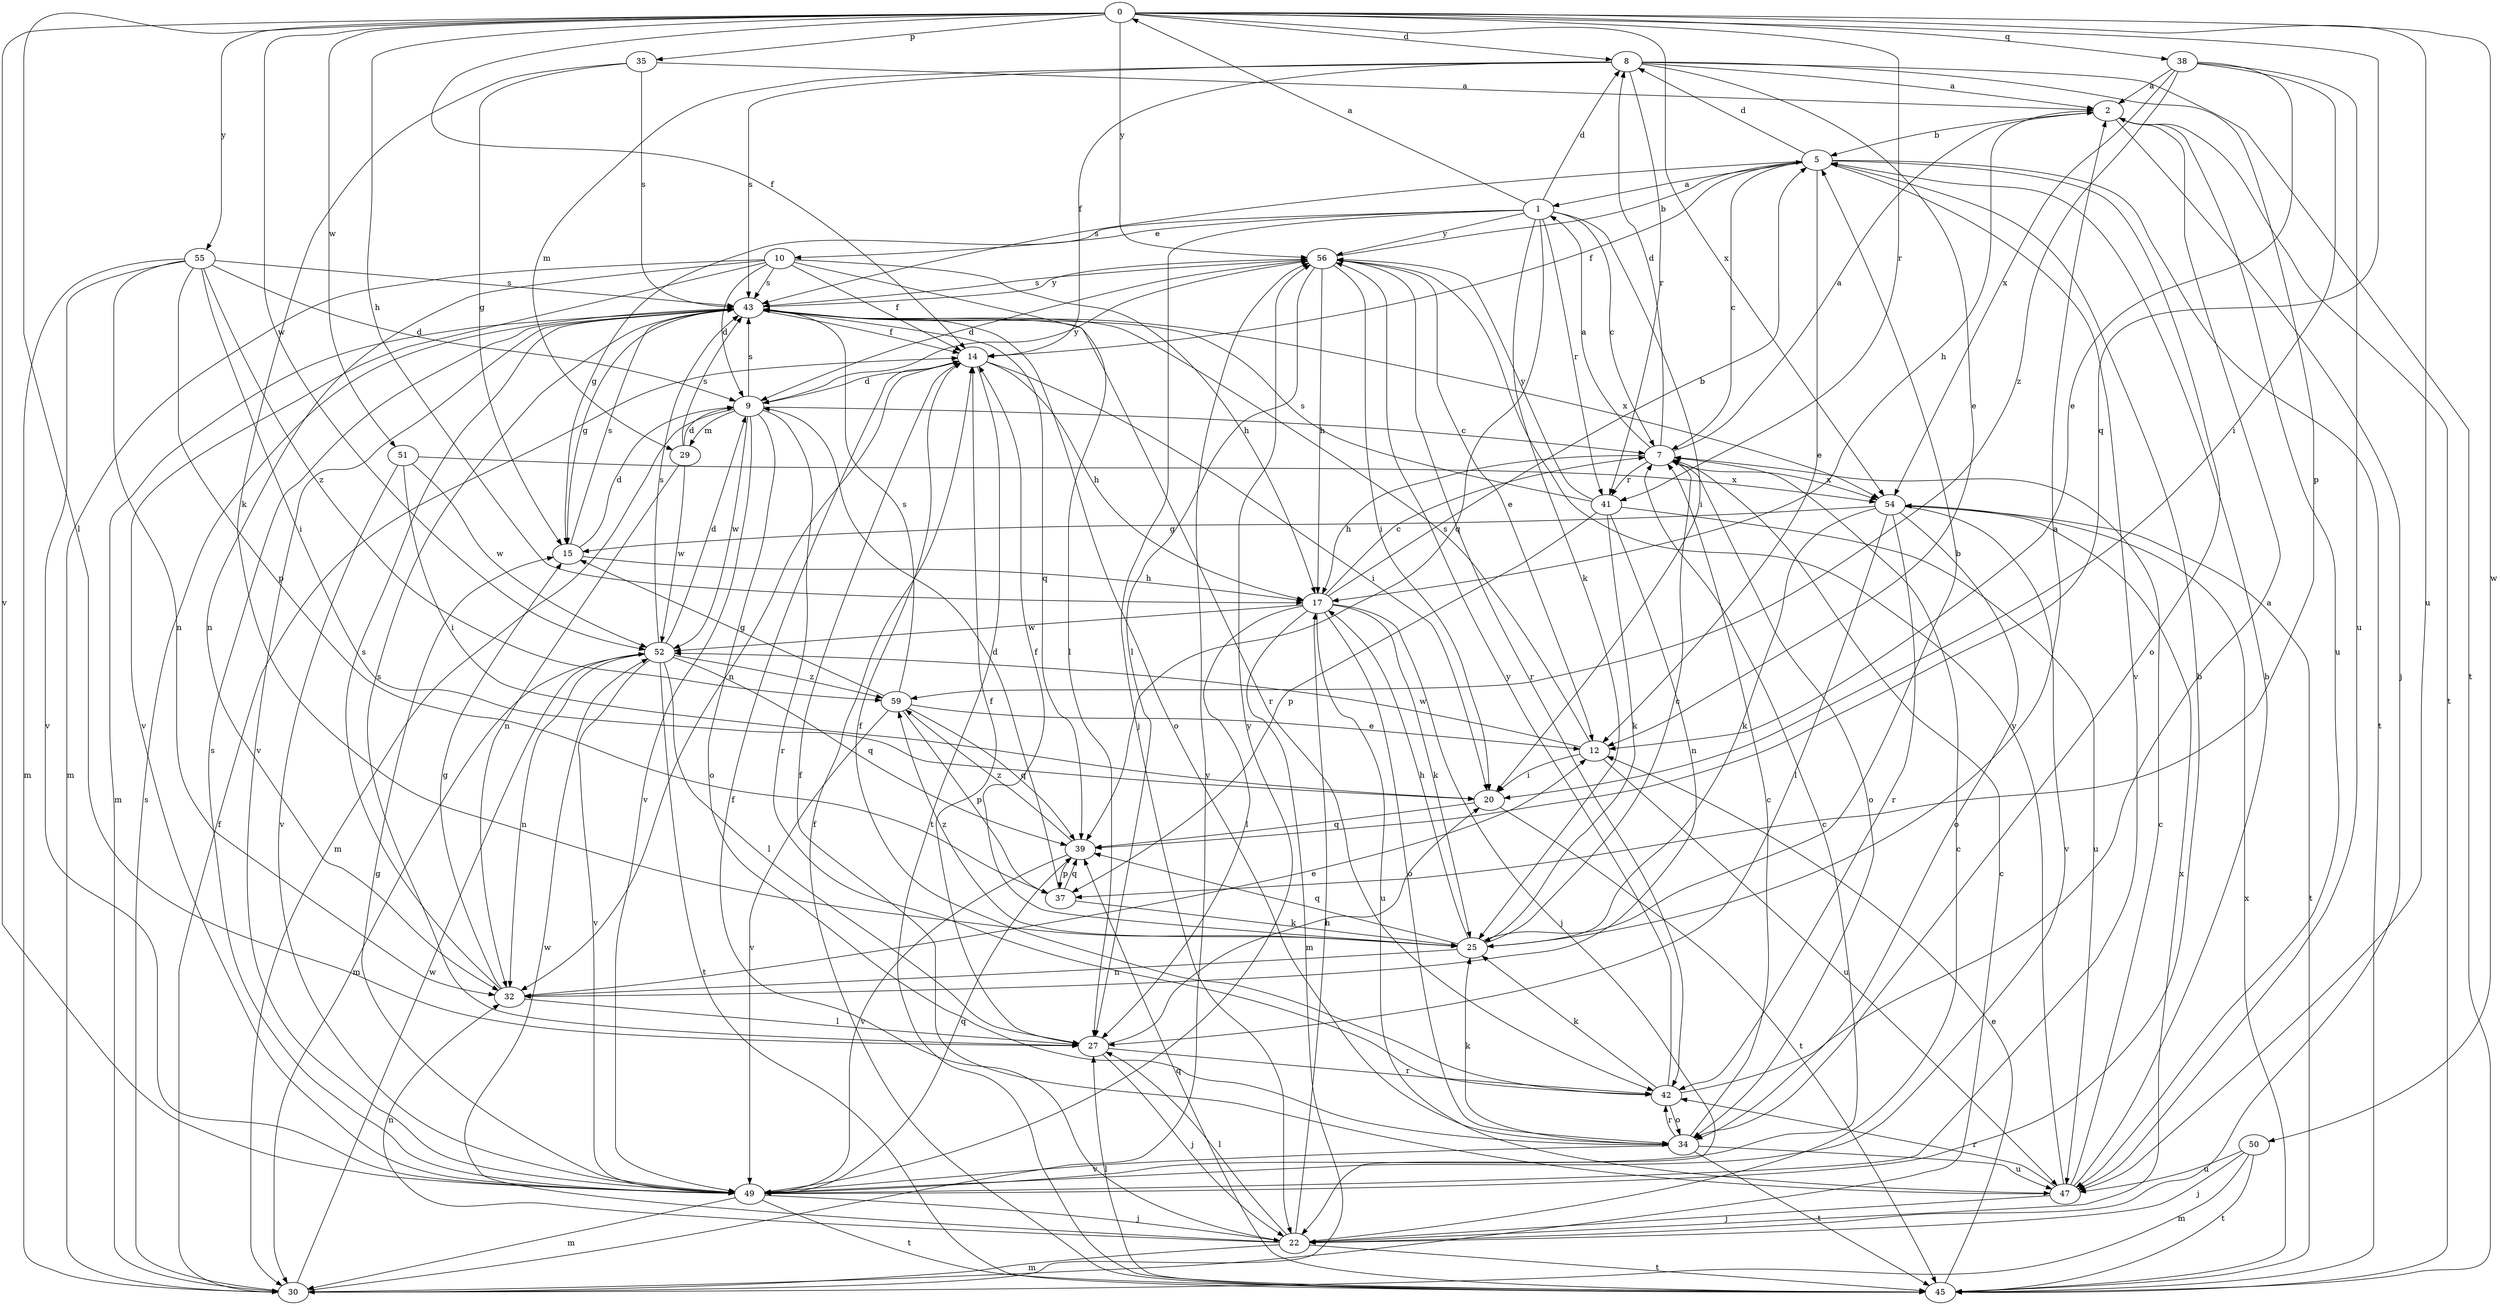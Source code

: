 strict digraph  {
0;
1;
2;
5;
7;
8;
9;
10;
12;
14;
15;
17;
20;
22;
25;
27;
29;
30;
32;
34;
35;
37;
38;
39;
41;
42;
43;
45;
47;
49;
50;
51;
52;
54;
55;
56;
59;
0 -> 8  [label=d];
0 -> 14  [label=f];
0 -> 17  [label=h];
0 -> 27  [label=l];
0 -> 35  [label=p];
0 -> 38  [label=q];
0 -> 39  [label=q];
0 -> 41  [label=r];
0 -> 47  [label=u];
0 -> 49  [label=v];
0 -> 50  [label=w];
0 -> 51  [label=w];
0 -> 52  [label=w];
0 -> 54  [label=x];
0 -> 55  [label=y];
0 -> 56  [label=y];
1 -> 0  [label=a];
1 -> 7  [label=c];
1 -> 8  [label=d];
1 -> 10  [label=e];
1 -> 15  [label=g];
1 -> 20  [label=i];
1 -> 22  [label=j];
1 -> 25  [label=k];
1 -> 39  [label=q];
1 -> 41  [label=r];
1 -> 56  [label=y];
2 -> 5  [label=b];
2 -> 17  [label=h];
2 -> 22  [label=j];
2 -> 45  [label=t];
2 -> 47  [label=u];
5 -> 1  [label=a];
5 -> 7  [label=c];
5 -> 8  [label=d];
5 -> 12  [label=e];
5 -> 14  [label=f];
5 -> 34  [label=o];
5 -> 43  [label=s];
5 -> 45  [label=t];
5 -> 49  [label=v];
7 -> 1  [label=a];
7 -> 2  [label=a];
7 -> 8  [label=d];
7 -> 17  [label=h];
7 -> 34  [label=o];
7 -> 41  [label=r];
7 -> 54  [label=x];
8 -> 2  [label=a];
8 -> 12  [label=e];
8 -> 14  [label=f];
8 -> 29  [label=m];
8 -> 37  [label=p];
8 -> 41  [label=r];
8 -> 43  [label=s];
8 -> 45  [label=t];
9 -> 7  [label=c];
9 -> 29  [label=m];
9 -> 30  [label=m];
9 -> 34  [label=o];
9 -> 42  [label=r];
9 -> 43  [label=s];
9 -> 49  [label=v];
9 -> 52  [label=w];
9 -> 56  [label=y];
10 -> 9  [label=d];
10 -> 14  [label=f];
10 -> 17  [label=h];
10 -> 27  [label=l];
10 -> 30  [label=m];
10 -> 32  [label=n];
10 -> 43  [label=s];
10 -> 49  [label=v];
12 -> 20  [label=i];
12 -> 43  [label=s];
12 -> 47  [label=u];
12 -> 52  [label=w];
14 -> 9  [label=d];
14 -> 17  [label=h];
14 -> 20  [label=i];
14 -> 32  [label=n];
14 -> 45  [label=t];
15 -> 9  [label=d];
15 -> 17  [label=h];
15 -> 43  [label=s];
17 -> 5  [label=b];
17 -> 7  [label=c];
17 -> 22  [label=j];
17 -> 25  [label=k];
17 -> 27  [label=l];
17 -> 30  [label=m];
17 -> 34  [label=o];
17 -> 47  [label=u];
17 -> 52  [label=w];
20 -> 39  [label=q];
20 -> 45  [label=t];
22 -> 7  [label=c];
22 -> 14  [label=f];
22 -> 17  [label=h];
22 -> 27  [label=l];
22 -> 30  [label=m];
22 -> 32  [label=n];
22 -> 45  [label=t];
22 -> 52  [label=w];
22 -> 54  [label=x];
25 -> 2  [label=a];
25 -> 5  [label=b];
25 -> 7  [label=c];
25 -> 14  [label=f];
25 -> 17  [label=h];
25 -> 32  [label=n];
25 -> 39  [label=q];
25 -> 59  [label=z];
27 -> 14  [label=f];
27 -> 20  [label=i];
27 -> 22  [label=j];
27 -> 42  [label=r];
27 -> 43  [label=s];
29 -> 9  [label=d];
29 -> 32  [label=n];
29 -> 43  [label=s];
29 -> 52  [label=w];
30 -> 7  [label=c];
30 -> 14  [label=f];
30 -> 43  [label=s];
30 -> 52  [label=w];
30 -> 56  [label=y];
32 -> 12  [label=e];
32 -> 15  [label=g];
32 -> 27  [label=l];
32 -> 43  [label=s];
34 -> 7  [label=c];
34 -> 25  [label=k];
34 -> 42  [label=r];
34 -> 45  [label=t];
34 -> 47  [label=u];
34 -> 49  [label=v];
35 -> 2  [label=a];
35 -> 15  [label=g];
35 -> 25  [label=k];
35 -> 43  [label=s];
37 -> 9  [label=d];
37 -> 25  [label=k];
37 -> 39  [label=q];
38 -> 2  [label=a];
38 -> 12  [label=e];
38 -> 20  [label=i];
38 -> 47  [label=u];
38 -> 54  [label=x];
38 -> 59  [label=z];
39 -> 37  [label=p];
39 -> 49  [label=v];
39 -> 59  [label=z];
41 -> 25  [label=k];
41 -> 32  [label=n];
41 -> 37  [label=p];
41 -> 43  [label=s];
41 -> 47  [label=u];
41 -> 56  [label=y];
42 -> 2  [label=a];
42 -> 14  [label=f];
42 -> 25  [label=k];
42 -> 34  [label=o];
42 -> 56  [label=y];
43 -> 14  [label=f];
43 -> 15  [label=g];
43 -> 30  [label=m];
43 -> 34  [label=o];
43 -> 39  [label=q];
43 -> 42  [label=r];
43 -> 49  [label=v];
43 -> 54  [label=x];
43 -> 56  [label=y];
45 -> 12  [label=e];
45 -> 14  [label=f];
45 -> 27  [label=l];
45 -> 39  [label=q];
45 -> 54  [label=x];
47 -> 5  [label=b];
47 -> 7  [label=c];
47 -> 14  [label=f];
47 -> 22  [label=j];
47 -> 42  [label=r];
47 -> 56  [label=y];
49 -> 5  [label=b];
49 -> 7  [label=c];
49 -> 15  [label=g];
49 -> 22  [label=j];
49 -> 30  [label=m];
49 -> 39  [label=q];
49 -> 43  [label=s];
49 -> 45  [label=t];
49 -> 56  [label=y];
50 -> 22  [label=j];
50 -> 30  [label=m];
50 -> 45  [label=t];
50 -> 47  [label=u];
51 -> 20  [label=i];
51 -> 49  [label=v];
51 -> 52  [label=w];
51 -> 54  [label=x];
52 -> 9  [label=d];
52 -> 27  [label=l];
52 -> 30  [label=m];
52 -> 32  [label=n];
52 -> 39  [label=q];
52 -> 43  [label=s];
52 -> 45  [label=t];
52 -> 49  [label=v];
52 -> 59  [label=z];
54 -> 15  [label=g];
54 -> 25  [label=k];
54 -> 27  [label=l];
54 -> 34  [label=o];
54 -> 42  [label=r];
54 -> 45  [label=t];
54 -> 49  [label=v];
55 -> 9  [label=d];
55 -> 20  [label=i];
55 -> 30  [label=m];
55 -> 32  [label=n];
55 -> 37  [label=p];
55 -> 43  [label=s];
55 -> 49  [label=v];
55 -> 59  [label=z];
56 -> 5  [label=b];
56 -> 9  [label=d];
56 -> 12  [label=e];
56 -> 17  [label=h];
56 -> 20  [label=i];
56 -> 27  [label=l];
56 -> 42  [label=r];
56 -> 43  [label=s];
59 -> 12  [label=e];
59 -> 15  [label=g];
59 -> 37  [label=p];
59 -> 39  [label=q];
59 -> 43  [label=s];
59 -> 49  [label=v];
}

